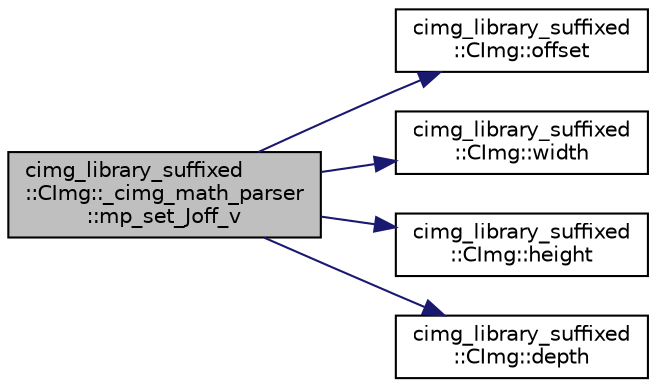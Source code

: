 digraph "cimg_library_suffixed::CImg::_cimg_math_parser::mp_set_Joff_v"
{
  edge [fontname="Helvetica",fontsize="10",labelfontname="Helvetica",labelfontsize="10"];
  node [fontname="Helvetica",fontsize="10",shape=record];
  rankdir="LR";
  Node1032 [label="cimg_library_suffixed\l::CImg::_cimg_math_parser\l::mp_set_Joff_v",height=0.2,width=0.4,color="black", fillcolor="grey75", style="filled", fontcolor="black"];
  Node1032 -> Node1033 [color="midnightblue",fontsize="10",style="solid",fontname="Helvetica"];
  Node1033 [label="cimg_library_suffixed\l::CImg::offset",height=0.2,width=0.4,color="black", fillcolor="white", style="filled",URL="$structcimg__library__suffixed_1_1_c_img.html#a85e66b869e393fd4a81049d2cde9b3f7",tooltip="Return the offset to a located pixel value, with respect to the beginning of the pixel buffer..."];
  Node1032 -> Node1034 [color="midnightblue",fontsize="10",style="solid",fontname="Helvetica"];
  Node1034 [label="cimg_library_suffixed\l::CImg::width",height=0.2,width=0.4,color="black", fillcolor="white", style="filled",URL="$structcimg__library__suffixed_1_1_c_img.html#a2d7b769d447c0451a2f43c77e997beff",tooltip="Return the number of image columns. "];
  Node1032 -> Node1035 [color="midnightblue",fontsize="10",style="solid",fontname="Helvetica"];
  Node1035 [label="cimg_library_suffixed\l::CImg::height",height=0.2,width=0.4,color="black", fillcolor="white", style="filled",URL="$structcimg__library__suffixed_1_1_c_img.html#a49834fd555c4a8362100bc628f1b03bb",tooltip="Return the number of image rows. "];
  Node1032 -> Node1036 [color="midnightblue",fontsize="10",style="solid",fontname="Helvetica"];
  Node1036 [label="cimg_library_suffixed\l::CImg::depth",height=0.2,width=0.4,color="black", fillcolor="white", style="filled",URL="$structcimg__library__suffixed_1_1_c_img.html#aa708d2050f866a341896aca528615d2d",tooltip="Return the number of image slices. "];
}
